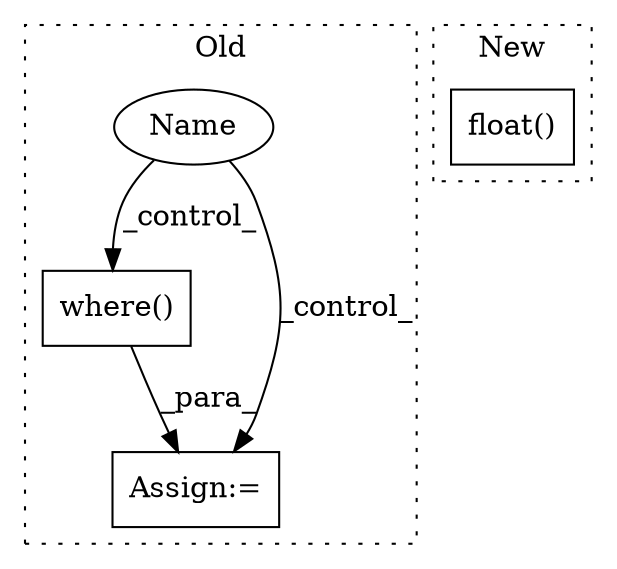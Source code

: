 digraph G {
subgraph cluster0 {
1 [label="where()" a="75" s="3252,3306" l="12,1" shape="box"];
3 [label="Assign:=" a="68" s="3249" l="3" shape="box"];
4 [label="Name" a="87" s="3201" l="16" shape="ellipse"];
label = "Old";
style="dotted";
}
subgraph cluster1 {
2 [label="float()" a="75" s="3185" l="20" shape="box"];
label = "New";
style="dotted";
}
1 -> 3 [label="_para_"];
4 -> 1 [label="_control_"];
4 -> 3 [label="_control_"];
}